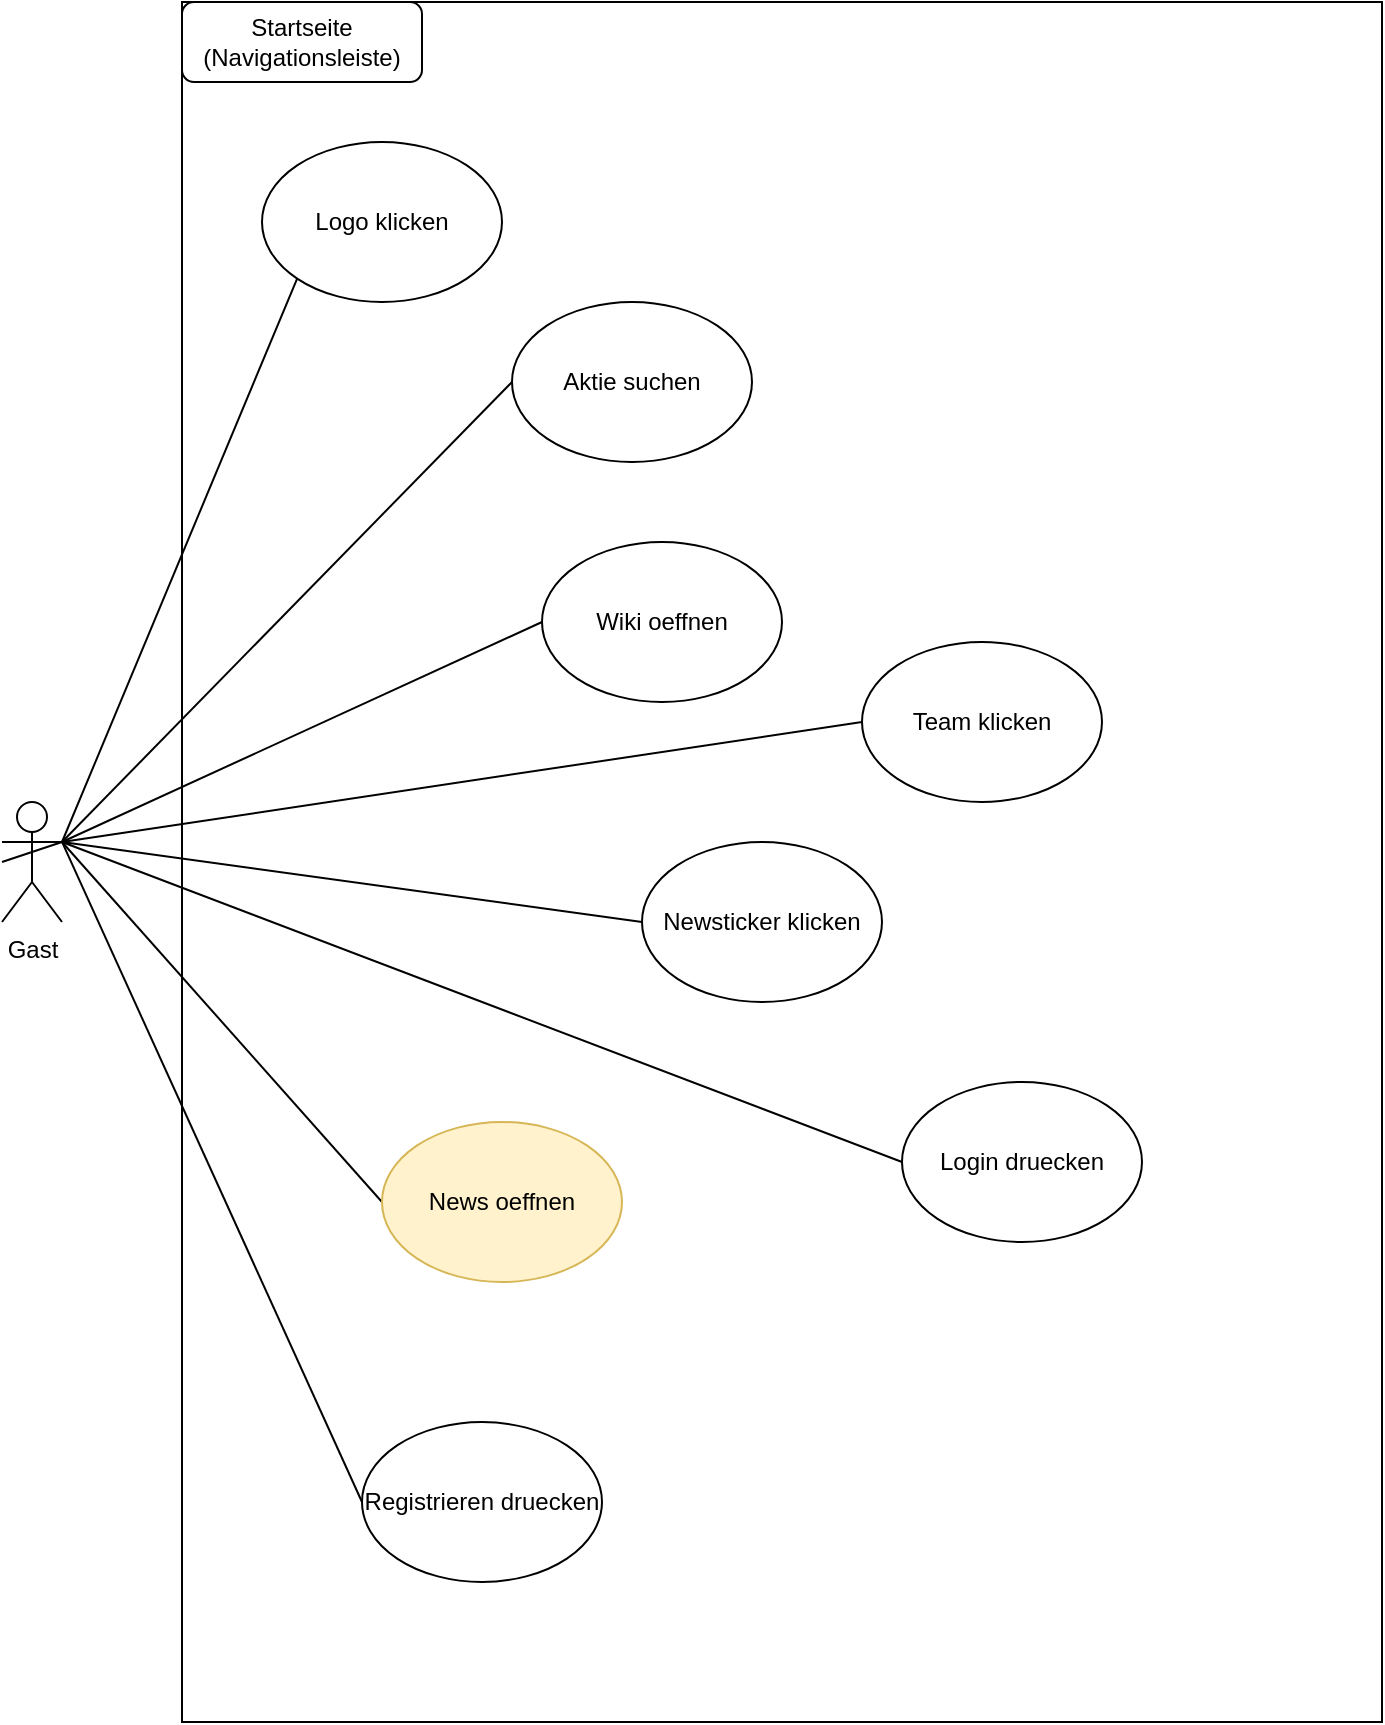 <mxfile version="24.7.8" pages="2">
  <diagram name="Startseite" id="Qu83OPLYzom5KY9xDE5v">
    <mxGraphModel dx="975" dy="524" grid="1" gridSize="10" guides="1" tooltips="1" connect="1" arrows="1" fold="1" page="1" pageScale="1" pageWidth="850" pageHeight="1100" math="0" shadow="0">
      <root>
        <mxCell id="0" />
        <mxCell id="1" parent="0" />
        <mxCell id="GCKEpxp_i0NIajuhk333-25" value="" style="rounded=0;whiteSpace=wrap;html=1;fillColor=none;" vertex="1" parent="1">
          <mxGeometry x="140" y="30" width="600" height="860" as="geometry" />
        </mxCell>
        <mxCell id="GCKEpxp_i0NIajuhk333-4" value="Startseite&lt;br&gt;(Navigationsleiste)" style="rounded=1;whiteSpace=wrap;html=1;" vertex="1" parent="1">
          <mxGeometry x="140" y="30" width="120" height="40" as="geometry" />
        </mxCell>
        <mxCell id="GCKEpxp_i0NIajuhk333-5" value="Logo klicken" style="ellipse;whiteSpace=wrap;html=1;" vertex="1" parent="1">
          <mxGeometry x="180" y="100" width="120" height="80" as="geometry" />
        </mxCell>
        <mxCell id="GCKEpxp_i0NIajuhk333-17" style="rounded=0;orthogonalLoop=1;jettySize=auto;html=1;exitX=0;exitY=0.5;exitDx=0;exitDy=0;endArrow=none;endFill=0;entryX=1;entryY=0.333;entryDx=0;entryDy=0;entryPerimeter=0;" edge="1" parent="1" source="GCKEpxp_i0NIajuhk333-6">
          <mxGeometry relative="1" as="geometry">
            <mxPoint x="80" y="450" as="targetPoint" />
          </mxGeometry>
        </mxCell>
        <mxCell id="GCKEpxp_i0NIajuhk333-6" value="Wiki oeffnen" style="ellipse;whiteSpace=wrap;html=1;" vertex="1" parent="1">
          <mxGeometry x="320" y="300" width="120" height="80" as="geometry" />
        </mxCell>
        <mxCell id="GCKEpxp_i0NIajuhk333-19" style="rounded=0;orthogonalLoop=1;jettySize=auto;html=1;exitX=0;exitY=0.5;exitDx=0;exitDy=0;endArrow=none;endFill=0;entryX=1;entryY=0.333;entryDx=0;entryDy=0;entryPerimeter=0;" edge="1" parent="1" source="GCKEpxp_i0NIajuhk333-7">
          <mxGeometry relative="1" as="geometry">
            <mxPoint x="80" y="450" as="targetPoint" />
          </mxGeometry>
        </mxCell>
        <mxCell id="GCKEpxp_i0NIajuhk333-7" value="News oeffnen" style="ellipse;whiteSpace=wrap;html=1;fillColor=#fff2cc;strokeColor=#d6b656;" vertex="1" parent="1">
          <mxGeometry x="240" y="590" width="120" height="80" as="geometry" />
        </mxCell>
        <mxCell id="GCKEpxp_i0NIajuhk333-8" value="Registrieren druecken" style="ellipse;whiteSpace=wrap;html=1;" vertex="1" parent="1">
          <mxGeometry x="230" y="740" width="120" height="80" as="geometry" />
        </mxCell>
        <mxCell id="GCKEpxp_i0NIajuhk333-9" value="Login druecken" style="ellipse;whiteSpace=wrap;html=1;" vertex="1" parent="1">
          <mxGeometry x="500" y="570" width="120" height="80" as="geometry" />
        </mxCell>
        <mxCell id="GCKEpxp_i0NIajuhk333-10" value="Team klicken" style="ellipse;whiteSpace=wrap;html=1;" vertex="1" parent="1">
          <mxGeometry x="480" y="350" width="120" height="80" as="geometry" />
        </mxCell>
        <mxCell id="GCKEpxp_i0NIajuhk333-11" value="Newsticker klicken" style="ellipse;whiteSpace=wrap;html=1;" vertex="1" parent="1">
          <mxGeometry x="370" y="450" width="120" height="80" as="geometry" />
        </mxCell>
        <mxCell id="GCKEpxp_i0NIajuhk333-16" style="rounded=0;orthogonalLoop=1;jettySize=auto;html=1;exitX=0;exitY=0.5;exitDx=0;exitDy=0;endArrow=none;endFill=0;entryX=1;entryY=0.333;entryDx=0;entryDy=0;entryPerimeter=0;" edge="1" parent="1" source="GCKEpxp_i0NIajuhk333-12">
          <mxGeometry relative="1" as="geometry">
            <mxPoint x="80" y="450" as="targetPoint" />
          </mxGeometry>
        </mxCell>
        <mxCell id="GCKEpxp_i0NIajuhk333-12" value="Aktie suchen" style="ellipse;whiteSpace=wrap;html=1;" vertex="1" parent="1">
          <mxGeometry x="305" y="180" width="120" height="80" as="geometry" />
        </mxCell>
        <mxCell id="GCKEpxp_i0NIajuhk333-15" style="rounded=0;orthogonalLoop=1;jettySize=auto;html=1;exitX=0;exitY=1;exitDx=0;exitDy=0;entryX=1;entryY=0.333;entryDx=0;entryDy=0;entryPerimeter=0;endArrow=none;endFill=0;" edge="1" parent="1" source="GCKEpxp_i0NIajuhk333-5">
          <mxGeometry relative="1" as="geometry">
            <mxPoint x="80" y="450" as="targetPoint" />
          </mxGeometry>
        </mxCell>
        <mxCell id="GCKEpxp_i0NIajuhk333-18" style="rounded=0;orthogonalLoop=1;jettySize=auto;html=1;exitX=0;exitY=0.5;exitDx=0;exitDy=0;entryX=1;entryY=0.333;entryDx=0;entryDy=0;entryPerimeter=0;endArrow=none;endFill=0;" edge="1" parent="1" source="GCKEpxp_i0NIajuhk333-8" target="GCKEpxp_i0NIajuhk333-26">
          <mxGeometry relative="1" as="geometry" />
        </mxCell>
        <mxCell id="GCKEpxp_i0NIajuhk333-20" style="rounded=0;orthogonalLoop=1;jettySize=auto;html=1;exitX=0;exitY=0.5;exitDx=0;exitDy=0;endArrow=none;endFill=0;entryX=1;entryY=0.333;entryDx=0;entryDy=0;entryPerimeter=0;" edge="1" parent="1" source="GCKEpxp_i0NIajuhk333-9" target="GCKEpxp_i0NIajuhk333-26">
          <mxGeometry relative="1" as="geometry">
            <mxPoint x="110" y="600" as="targetPoint" />
          </mxGeometry>
        </mxCell>
        <mxCell id="GCKEpxp_i0NIajuhk333-21" style="rounded=0;orthogonalLoop=1;jettySize=auto;html=1;exitX=0;exitY=0.5;exitDx=0;exitDy=0;entryX=1;entryY=0.333;entryDx=0;entryDy=0;entryPerimeter=0;endArrow=none;endFill=0;" edge="1" parent="1" source="GCKEpxp_i0NIajuhk333-10">
          <mxGeometry relative="1" as="geometry">
            <mxPoint x="80" y="450" as="targetPoint" />
          </mxGeometry>
        </mxCell>
        <mxCell id="GCKEpxp_i0NIajuhk333-22" style="rounded=0;orthogonalLoop=1;jettySize=auto;html=1;exitX=0;exitY=0.5;exitDx=0;exitDy=0;entryX=1;entryY=0.333;entryDx=0;entryDy=0;entryPerimeter=0;endArrow=none;endFill=0;" edge="1" parent="1" source="GCKEpxp_i0NIajuhk333-26">
          <mxGeometry relative="1" as="geometry">
            <mxPoint x="80" y="450" as="targetPoint" />
          </mxGeometry>
        </mxCell>
        <mxCell id="GCKEpxp_i0NIajuhk333-30" value="" style="rounded=0;orthogonalLoop=1;jettySize=auto;html=1;exitX=0;exitY=0.5;exitDx=0;exitDy=0;entryX=1;entryY=0.333;entryDx=0;entryDy=0;entryPerimeter=0;endArrow=none;endFill=0;" edge="1" parent="1" source="GCKEpxp_i0NIajuhk333-11" target="GCKEpxp_i0NIajuhk333-26">
          <mxGeometry relative="1" as="geometry">
            <mxPoint x="370" y="490" as="sourcePoint" />
            <mxPoint x="80" y="450" as="targetPoint" />
          </mxGeometry>
        </mxCell>
        <mxCell id="GCKEpxp_i0NIajuhk333-26" value="Gast" style="shape=umlActor;verticalLabelPosition=bottom;verticalAlign=top;html=1;outlineConnect=0;" vertex="1" parent="1">
          <mxGeometry x="50" y="430" width="30" height="60" as="geometry" />
        </mxCell>
      </root>
    </mxGraphModel>
  </diagram>
  <diagram id="mUGcuQUjExdOhtQ7daju" name="Login">
    <mxGraphModel dx="1418" dy="762" grid="1" gridSize="10" guides="1" tooltips="1" connect="1" arrows="1" fold="1" page="1" pageScale="1" pageWidth="850" pageHeight="1100" math="0" shadow="0">
      <root>
        <mxCell id="0" />
        <mxCell id="1" parent="0" />
        <mxCell id="cJ8Hhr5Xt1QnBzLwFyxF-1" value="" style="rounded=0;whiteSpace=wrap;html=1;fillColor=none;" vertex="1" parent="1">
          <mxGeometry x="140" y="30" width="600" height="860" as="geometry" />
        </mxCell>
        <mxCell id="byLP96Xy1Q6gP16gddDt-1" value="Logo klicken" style="ellipse;whiteSpace=wrap;html=1;" vertex="1" parent="1">
          <mxGeometry x="180" y="100" width="120" height="80" as="geometry" />
        </mxCell>
        <mxCell id="byLP96Xy1Q6gP16gddDt-2" style="rounded=0;orthogonalLoop=1;jettySize=auto;html=1;exitX=0;exitY=0.5;exitDx=0;exitDy=0;endArrow=none;endFill=0;entryX=1;entryY=0.333;entryDx=0;entryDy=0;entryPerimeter=0;" edge="1" parent="1" source="byLP96Xy1Q6gP16gddDt-3">
          <mxGeometry relative="1" as="geometry">
            <mxPoint x="80" y="450" as="targetPoint" />
          </mxGeometry>
        </mxCell>
        <mxCell id="byLP96Xy1Q6gP16gddDt-3" value="Wiki oeffnen" style="ellipse;whiteSpace=wrap;html=1;" vertex="1" parent="1">
          <mxGeometry x="320" y="300" width="120" height="80" as="geometry" />
        </mxCell>
        <mxCell id="byLP96Xy1Q6gP16gddDt-4" style="rounded=0;orthogonalLoop=1;jettySize=auto;html=1;exitX=0;exitY=0.5;exitDx=0;exitDy=0;endArrow=none;endFill=0;entryX=1;entryY=0.333;entryDx=0;entryDy=0;entryPerimeter=0;" edge="1" parent="1" source="byLP96Xy1Q6gP16gddDt-5">
          <mxGeometry relative="1" as="geometry">
            <mxPoint x="80" y="450" as="targetPoint" />
          </mxGeometry>
        </mxCell>
        <mxCell id="byLP96Xy1Q6gP16gddDt-5" value="News oeffnen" style="ellipse;whiteSpace=wrap;html=1;fillColor=#fff2cc;strokeColor=#d6b656;" vertex="1" parent="1">
          <mxGeometry x="240" y="590" width="120" height="80" as="geometry" />
        </mxCell>
        <mxCell id="byLP96Xy1Q6gP16gddDt-6" value="Registrieren druecken" style="ellipse;whiteSpace=wrap;html=1;" vertex="1" parent="1">
          <mxGeometry x="230" y="740" width="120" height="80" as="geometry" />
        </mxCell>
        <mxCell id="byLP96Xy1Q6gP16gddDt-7" value="Login druecken" style="ellipse;whiteSpace=wrap;html=1;" vertex="1" parent="1">
          <mxGeometry x="500" y="570" width="120" height="80" as="geometry" />
        </mxCell>
        <mxCell id="byLP96Xy1Q6gP16gddDt-8" value="Team klicken" style="ellipse;whiteSpace=wrap;html=1;" vertex="1" parent="1">
          <mxGeometry x="480" y="350" width="120" height="80" as="geometry" />
        </mxCell>
        <mxCell id="byLP96Xy1Q6gP16gddDt-9" value="Newsticker klicken" style="ellipse;whiteSpace=wrap;html=1;" vertex="1" parent="1">
          <mxGeometry x="370" y="450" width="120" height="80" as="geometry" />
        </mxCell>
        <mxCell id="byLP96Xy1Q6gP16gddDt-10" style="rounded=0;orthogonalLoop=1;jettySize=auto;html=1;exitX=0;exitY=0.5;exitDx=0;exitDy=0;endArrow=none;endFill=0;entryX=1;entryY=0.333;entryDx=0;entryDy=0;entryPerimeter=0;" edge="1" parent="1" source="byLP96Xy1Q6gP16gddDt-11">
          <mxGeometry relative="1" as="geometry">
            <mxPoint x="80" y="450" as="targetPoint" />
          </mxGeometry>
        </mxCell>
        <mxCell id="byLP96Xy1Q6gP16gddDt-11" value="Aktie suchen" style="ellipse;whiteSpace=wrap;html=1;" vertex="1" parent="1">
          <mxGeometry x="305" y="180" width="120" height="80" as="geometry" />
        </mxCell>
        <mxCell id="byLP96Xy1Q6gP16gddDt-12" style="rounded=0;orthogonalLoop=1;jettySize=auto;html=1;exitX=0;exitY=1;exitDx=0;exitDy=0;entryX=1;entryY=0.333;entryDx=0;entryDy=0;entryPerimeter=0;endArrow=none;endFill=0;" edge="1" parent="1" source="byLP96Xy1Q6gP16gddDt-1">
          <mxGeometry relative="1" as="geometry">
            <mxPoint x="80" y="450" as="targetPoint" />
          </mxGeometry>
        </mxCell>
        <mxCell id="byLP96Xy1Q6gP16gddDt-13" style="rounded=0;orthogonalLoop=1;jettySize=auto;html=1;exitX=0;exitY=0.5;exitDx=0;exitDy=0;entryX=1;entryY=0.333;entryDx=0;entryDy=0;entryPerimeter=0;endArrow=none;endFill=0;" edge="1" parent="1" source="byLP96Xy1Q6gP16gddDt-6" target="byLP96Xy1Q6gP16gddDt-18">
          <mxGeometry relative="1" as="geometry" />
        </mxCell>
        <mxCell id="byLP96Xy1Q6gP16gddDt-14" style="rounded=0;orthogonalLoop=1;jettySize=auto;html=1;exitX=0;exitY=0.5;exitDx=0;exitDy=0;endArrow=none;endFill=0;entryX=1;entryY=0.333;entryDx=0;entryDy=0;entryPerimeter=0;" edge="1" parent="1" source="byLP96Xy1Q6gP16gddDt-7" target="byLP96Xy1Q6gP16gddDt-18">
          <mxGeometry relative="1" as="geometry">
            <mxPoint x="110" y="600" as="targetPoint" />
          </mxGeometry>
        </mxCell>
        <mxCell id="byLP96Xy1Q6gP16gddDt-15" style="rounded=0;orthogonalLoop=1;jettySize=auto;html=1;exitX=0;exitY=0.5;exitDx=0;exitDy=0;entryX=1;entryY=0.333;entryDx=0;entryDy=0;entryPerimeter=0;endArrow=none;endFill=0;" edge="1" parent="1" source="byLP96Xy1Q6gP16gddDt-8">
          <mxGeometry relative="1" as="geometry">
            <mxPoint x="80" y="450" as="targetPoint" />
          </mxGeometry>
        </mxCell>
        <mxCell id="byLP96Xy1Q6gP16gddDt-16" style="rounded=0;orthogonalLoop=1;jettySize=auto;html=1;exitX=0;exitY=0.5;exitDx=0;exitDy=0;entryX=1;entryY=0.333;entryDx=0;entryDy=0;entryPerimeter=0;endArrow=none;endFill=0;" edge="1" parent="1" source="byLP96Xy1Q6gP16gddDt-18">
          <mxGeometry relative="1" as="geometry">
            <mxPoint x="80" y="450" as="targetPoint" />
          </mxGeometry>
        </mxCell>
        <mxCell id="byLP96Xy1Q6gP16gddDt-17" value="" style="rounded=0;orthogonalLoop=1;jettySize=auto;html=1;exitX=0;exitY=0.5;exitDx=0;exitDy=0;entryX=1;entryY=0.333;entryDx=0;entryDy=0;entryPerimeter=0;endArrow=none;endFill=0;" edge="1" parent="1" source="byLP96Xy1Q6gP16gddDt-9" target="byLP96Xy1Q6gP16gddDt-18">
          <mxGeometry relative="1" as="geometry">
            <mxPoint x="370" y="490" as="sourcePoint" />
            <mxPoint x="80" y="450" as="targetPoint" />
          </mxGeometry>
        </mxCell>
        <mxCell id="byLP96Xy1Q6gP16gddDt-18" value="Gast" style="shape=umlActor;verticalLabelPosition=bottom;verticalAlign=top;html=1;outlineConnect=0;" vertex="1" parent="1">
          <mxGeometry x="50" y="430" width="30" height="60" as="geometry" />
        </mxCell>
      </root>
    </mxGraphModel>
  </diagram>
</mxfile>
